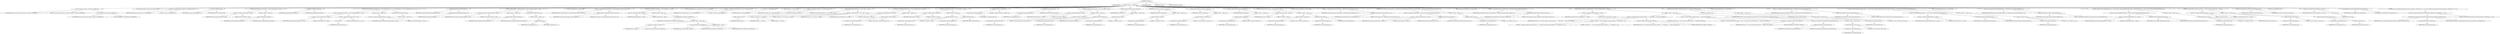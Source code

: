 digraph "execute" {  
"17" [label = <(METHOD,execute)<SUB>86</SUB>> ]
"6" [label = <(PARAM,this)<SUB>86</SUB>> ]
"18" [label = <(BLOCK,&lt;empty&gt;,&lt;empty&gt;)<SUB>86</SUB>> ]
"19" [label = <(log,log(&quot;Using jikes compiler&quot;, Project.MSG_VERBOSE))<SUB>87</SUB>> ]
"20" [label = <(IDENTIFIER,attributes,log(&quot;Using jikes compiler&quot;, Project.MSG_VERBOSE))<SUB>87</SUB>> ]
"21" [label = <(LITERAL,&quot;Using jikes compiler&quot;,log(&quot;Using jikes compiler&quot;, Project.MSG_VERBOSE))<SUB>87</SUB>> ]
"22" [label = <(&lt;operator&gt;.fieldAccess,Project.MSG_VERBOSE)<SUB>87</SUB>> ]
"23" [label = <(IDENTIFIER,Project,log(&quot;Using jikes compiler&quot;, Project.MSG_VERBOSE))<SUB>87</SUB>> ]
"24" [label = <(FIELD_IDENTIFIER,MSG_VERBOSE,MSG_VERBOSE)<SUB>87</SUB>> ]
"4" [label = <(LOCAL,Path classpath: org.apache.tools.ant.types.Path)> ]
"25" [label = <(&lt;operator&gt;.assignment,Path classpath = new Path(project))<SUB>89</SUB>> ]
"26" [label = <(IDENTIFIER,classpath,Path classpath = new Path(project))<SUB>89</SUB>> ]
"27" [label = <(&lt;operator&gt;.alloc,new Path(project))<SUB>89</SUB>> ]
"28" [label = <(&lt;init&gt;,new Path(project))<SUB>89</SUB>> ]
"3" [label = <(IDENTIFIER,classpath,new Path(project))<SUB>89</SUB>> ]
"29" [label = <(IDENTIFIER,project,new Path(project))<SUB>89</SUB>> ]
"30" [label = <(CONTROL_STRUCTURE,if (bootclasspath != null),if (bootclasspath != null))<SUB>93</SUB>> ]
"31" [label = <(&lt;operator&gt;.notEquals,bootclasspath != null)<SUB>93</SUB>> ]
"32" [label = <(IDENTIFIER,bootclasspath,bootclasspath != null)<SUB>93</SUB>> ]
"33" [label = <(LITERAL,null,bootclasspath != null)<SUB>93</SUB>> ]
"34" [label = <(BLOCK,&lt;empty&gt;,&lt;empty&gt;)<SUB>93</SUB>> ]
"35" [label = <(append,append(bootclasspath))<SUB>94</SUB>> ]
"36" [label = <(IDENTIFIER,classpath,append(bootclasspath))<SUB>94</SUB>> ]
"37" [label = <(IDENTIFIER,bootclasspath,append(bootclasspath))<SUB>94</SUB>> ]
"38" [label = <(addExtdirs,addExtdirs(extdirs))<SUB>99</SUB>> ]
"39" [label = <(IDENTIFIER,classpath,addExtdirs(extdirs))<SUB>99</SUB>> ]
"40" [label = <(IDENTIFIER,extdirs,addExtdirs(extdirs))<SUB>99</SUB>> ]
"41" [label = <(CONTROL_STRUCTURE,if (bootclasspath == null || bootclasspath.size() == 0),if (bootclasspath == null || bootclasspath.size() == 0))<SUB>101</SUB>> ]
"42" [label = <(&lt;operator&gt;.logicalOr,bootclasspath == null || bootclasspath.size() == 0)<SUB>101</SUB>> ]
"43" [label = <(&lt;operator&gt;.equals,bootclasspath == null)<SUB>101</SUB>> ]
"44" [label = <(IDENTIFIER,bootclasspath,bootclasspath == null)<SUB>101</SUB>> ]
"45" [label = <(LITERAL,null,bootclasspath == null)<SUB>101</SUB>> ]
"46" [label = <(&lt;operator&gt;.equals,bootclasspath.size() == 0)<SUB>101</SUB>> ]
"47" [label = <(size,size())<SUB>101</SUB>> ]
"48" [label = <(IDENTIFIER,bootclasspath,size())<SUB>101</SUB>> ]
"49" [label = <(LITERAL,0,bootclasspath.size() == 0)<SUB>101</SUB>> ]
"50" [label = <(BLOCK,&lt;empty&gt;,&lt;empty&gt;)<SUB>101</SUB>> ]
"51" [label = <(&lt;operator&gt;.assignment,includeJavaRuntime = true)<SUB>103</SUB>> ]
"52" [label = <(IDENTIFIER,includeJavaRuntime,includeJavaRuntime = true)<SUB>103</SUB>> ]
"53" [label = <(LITERAL,true,includeJavaRuntime = true)<SUB>103</SUB>> ]
"54" [label = <(CONTROL_STRUCTURE,else,else)<SUB>104</SUB>> ]
"55" [label = <(BLOCK,&lt;empty&gt;,&lt;empty&gt;)<SUB>104</SUB>> ]
"56" [label = <(append,append(getCompileClasspath()))<SUB>110</SUB>> ]
"57" [label = <(IDENTIFIER,classpath,append(getCompileClasspath()))<SUB>110</SUB>> ]
"58" [label = <(getCompileClasspath,getCompileClasspath())<SUB>110</SUB>> ]
"5" [label = <(IDENTIFIER,this,getCompileClasspath())<SUB>110</SUB>> ]
"59" [label = <(CONTROL_STRUCTURE,if (compileSourcepath != null),if (compileSourcepath != null))<SUB>114</SUB>> ]
"60" [label = <(&lt;operator&gt;.notEquals,compileSourcepath != null)<SUB>114</SUB>> ]
"61" [label = <(IDENTIFIER,compileSourcepath,compileSourcepath != null)<SUB>114</SUB>> ]
"62" [label = <(LITERAL,null,compileSourcepath != null)<SUB>114</SUB>> ]
"63" [label = <(BLOCK,&lt;empty&gt;,&lt;empty&gt;)<SUB>114</SUB>> ]
"64" [label = <(append,append(compileSourcepath))<SUB>115</SUB>> ]
"65" [label = <(IDENTIFIER,classpath,append(compileSourcepath))<SUB>115</SUB>> ]
"66" [label = <(IDENTIFIER,compileSourcepath,append(compileSourcepath))<SUB>115</SUB>> ]
"67" [label = <(CONTROL_STRUCTURE,else,else)<SUB>116</SUB>> ]
"68" [label = <(BLOCK,&lt;empty&gt;,&lt;empty&gt;)<SUB>116</SUB>> ]
"69" [label = <(append,append(src))<SUB>117</SUB>> ]
"70" [label = <(IDENTIFIER,classpath,append(src))<SUB>117</SUB>> ]
"71" [label = <(IDENTIFIER,src,append(src))<SUB>117</SUB>> ]
"72" [label = <(LOCAL,String jikesPath: java.lang.String)> ]
"73" [label = <(&lt;operator&gt;.assignment,String jikesPath = System.getProperty(&quot;jikes.class.path&quot;))<SUB>121</SUB>> ]
"74" [label = <(IDENTIFIER,jikesPath,String jikesPath = System.getProperty(&quot;jikes.class.path&quot;))<SUB>121</SUB>> ]
"75" [label = <(getProperty,System.getProperty(&quot;jikes.class.path&quot;))<SUB>121</SUB>> ]
"76" [label = <(IDENTIFIER,System,System.getProperty(&quot;jikes.class.path&quot;))<SUB>121</SUB>> ]
"77" [label = <(LITERAL,&quot;jikes.class.path&quot;,System.getProperty(&quot;jikes.class.path&quot;))<SUB>121</SUB>> ]
"78" [label = <(CONTROL_STRUCTURE,if (jikesPath != null),if (jikesPath != null))<SUB>122</SUB>> ]
"79" [label = <(&lt;operator&gt;.notEquals,jikesPath != null)<SUB>122</SUB>> ]
"80" [label = <(IDENTIFIER,jikesPath,jikesPath != null)<SUB>122</SUB>> ]
"81" [label = <(LITERAL,null,jikesPath != null)<SUB>122</SUB>> ]
"82" [label = <(BLOCK,&lt;empty&gt;,&lt;empty&gt;)<SUB>122</SUB>> ]
"83" [label = <(append,append(new Path(project, jikesPath)))<SUB>123</SUB>> ]
"84" [label = <(IDENTIFIER,classpath,append(new Path(project, jikesPath)))<SUB>123</SUB>> ]
"85" [label = <(BLOCK,&lt;empty&gt;,&lt;empty&gt;)<SUB>123</SUB>> ]
"86" [label = <(&lt;operator&gt;.assignment,&lt;empty&gt;)> ]
"87" [label = <(IDENTIFIER,$obj1,&lt;empty&gt;)> ]
"88" [label = <(&lt;operator&gt;.alloc,new Path(project, jikesPath))<SUB>123</SUB>> ]
"89" [label = <(&lt;init&gt;,new Path(project, jikesPath))<SUB>123</SUB>> ]
"90" [label = <(IDENTIFIER,$obj1,new Path(project, jikesPath))> ]
"91" [label = <(IDENTIFIER,project,new Path(project, jikesPath))<SUB>123</SUB>> ]
"92" [label = <(IDENTIFIER,jikesPath,new Path(project, jikesPath))<SUB>123</SUB>> ]
"93" [label = <(IDENTIFIER,$obj1,&lt;empty&gt;)> ]
"8" [label = <(LOCAL,Commandline cmd: org.apache.tools.ant.types.Commandline)> ]
"94" [label = <(&lt;operator&gt;.assignment,Commandline cmd = new Commandline())<SUB>126</SUB>> ]
"95" [label = <(IDENTIFIER,cmd,Commandline cmd = new Commandline())<SUB>126</SUB>> ]
"96" [label = <(&lt;operator&gt;.alloc,new Commandline())<SUB>126</SUB>> ]
"97" [label = <(&lt;init&gt;,new Commandline())<SUB>126</SUB>> ]
"7" [label = <(IDENTIFIER,cmd,new Commandline())<SUB>126</SUB>> ]
"98" [label = <(LOCAL,String exec: java.lang.String)> ]
"99" [label = <(&lt;operator&gt;.assignment,String exec = getExecutable())<SUB>127</SUB>> ]
"100" [label = <(IDENTIFIER,exec,String exec = getExecutable())<SUB>127</SUB>> ]
"101" [label = <(getExecutable,getExecutable())<SUB>127</SUB>> ]
"102" [label = <(getJavac,getJavac())<SUB>127</SUB>> ]
"9" [label = <(IDENTIFIER,this,getJavac())<SUB>127</SUB>> ]
"103" [label = <(setExecutable,setExecutable(exec == null ? &quot;jikes&quot; : exec))<SUB>128</SUB>> ]
"104" [label = <(IDENTIFIER,cmd,setExecutable(exec == null ? &quot;jikes&quot; : exec))<SUB>128</SUB>> ]
"105" [label = <(&lt;operator&gt;.conditional,exec == null ? &quot;jikes&quot; : exec)<SUB>128</SUB>> ]
"106" [label = <(&lt;operator&gt;.equals,exec == null)<SUB>128</SUB>> ]
"107" [label = <(IDENTIFIER,exec,exec == null)<SUB>128</SUB>> ]
"108" [label = <(LITERAL,null,exec == null)<SUB>128</SUB>> ]
"109" [label = <(LITERAL,&quot;jikes&quot;,exec == null ? &quot;jikes&quot; : exec)<SUB>128</SUB>> ]
"110" [label = <(IDENTIFIER,exec,exec == null ? &quot;jikes&quot; : exec)<SUB>128</SUB>> ]
"111" [label = <(CONTROL_STRUCTURE,if (deprecation == true),if (deprecation == true))<SUB>130</SUB>> ]
"112" [label = <(&lt;operator&gt;.equals,deprecation == true)<SUB>130</SUB>> ]
"113" [label = <(IDENTIFIER,deprecation,deprecation == true)<SUB>130</SUB>> ]
"114" [label = <(LITERAL,true,deprecation == true)<SUB>130</SUB>> ]
"115" [label = <(BLOCK,&lt;empty&gt;,&lt;empty&gt;)<SUB>130</SUB>> ]
"116" [label = <(setValue,setValue(&quot;-deprecation&quot;))<SUB>131</SUB>> ]
"117" [label = <(createArgument,createArgument())<SUB>131</SUB>> ]
"118" [label = <(IDENTIFIER,cmd,createArgument())<SUB>131</SUB>> ]
"119" [label = <(LITERAL,&quot;-deprecation&quot;,setValue(&quot;-deprecation&quot;))<SUB>131</SUB>> ]
"120" [label = <(CONTROL_STRUCTURE,if (destDir != null),if (destDir != null))<SUB>134</SUB>> ]
"121" [label = <(&lt;operator&gt;.notEquals,destDir != null)<SUB>134</SUB>> ]
"122" [label = <(IDENTIFIER,destDir,destDir != null)<SUB>134</SUB>> ]
"123" [label = <(LITERAL,null,destDir != null)<SUB>134</SUB>> ]
"124" [label = <(BLOCK,&lt;empty&gt;,&lt;empty&gt;)<SUB>134</SUB>> ]
"125" [label = <(setValue,setValue(&quot;-d&quot;))<SUB>135</SUB>> ]
"126" [label = <(createArgument,createArgument())<SUB>135</SUB>> ]
"127" [label = <(IDENTIFIER,cmd,createArgument())<SUB>135</SUB>> ]
"128" [label = <(LITERAL,&quot;-d&quot;,setValue(&quot;-d&quot;))<SUB>135</SUB>> ]
"129" [label = <(setFile,setFile(destDir))<SUB>136</SUB>> ]
"130" [label = <(createArgument,createArgument())<SUB>136</SUB>> ]
"131" [label = <(IDENTIFIER,cmd,createArgument())<SUB>136</SUB>> ]
"132" [label = <(IDENTIFIER,destDir,setFile(destDir))<SUB>136</SUB>> ]
"133" [label = <(setValue,setValue(&quot;-classpath&quot;))<SUB>139</SUB>> ]
"134" [label = <(createArgument,createArgument())<SUB>139</SUB>> ]
"135" [label = <(IDENTIFIER,cmd,createArgument())<SUB>139</SUB>> ]
"136" [label = <(LITERAL,&quot;-classpath&quot;,setValue(&quot;-classpath&quot;))<SUB>139</SUB>> ]
"137" [label = <(setPath,setPath(classpath))<SUB>140</SUB>> ]
"138" [label = <(createArgument,createArgument())<SUB>140</SUB>> ]
"139" [label = <(IDENTIFIER,cmd,createArgument())<SUB>140</SUB>> ]
"140" [label = <(IDENTIFIER,classpath,setPath(classpath))<SUB>140</SUB>> ]
"141" [label = <(CONTROL_STRUCTURE,if (encoding != null),if (encoding != null))<SUB>142</SUB>> ]
"142" [label = <(&lt;operator&gt;.notEquals,encoding != null)<SUB>142</SUB>> ]
"143" [label = <(IDENTIFIER,encoding,encoding != null)<SUB>142</SUB>> ]
"144" [label = <(LITERAL,null,encoding != null)<SUB>142</SUB>> ]
"145" [label = <(BLOCK,&lt;empty&gt;,&lt;empty&gt;)<SUB>142</SUB>> ]
"146" [label = <(setValue,setValue(&quot;-encoding&quot;))<SUB>143</SUB>> ]
"147" [label = <(createArgument,createArgument())<SUB>143</SUB>> ]
"148" [label = <(IDENTIFIER,cmd,createArgument())<SUB>143</SUB>> ]
"149" [label = <(LITERAL,&quot;-encoding&quot;,setValue(&quot;-encoding&quot;))<SUB>143</SUB>> ]
"150" [label = <(setValue,setValue(encoding))<SUB>144</SUB>> ]
"151" [label = <(createArgument,createArgument())<SUB>144</SUB>> ]
"152" [label = <(IDENTIFIER,cmd,createArgument())<SUB>144</SUB>> ]
"153" [label = <(IDENTIFIER,encoding,setValue(encoding))<SUB>144</SUB>> ]
"154" [label = <(CONTROL_STRUCTURE,if (debug),if (debug))<SUB>146</SUB>> ]
"155" [label = <(IDENTIFIER,debug,if (debug))<SUB>146</SUB>> ]
"156" [label = <(BLOCK,&lt;empty&gt;,&lt;empty&gt;)<SUB>146</SUB>> ]
"157" [label = <(setValue,setValue(&quot;-g&quot;))<SUB>147</SUB>> ]
"158" [label = <(createArgument,createArgument())<SUB>147</SUB>> ]
"159" [label = <(IDENTIFIER,cmd,createArgument())<SUB>147</SUB>> ]
"160" [label = <(LITERAL,&quot;-g&quot;,setValue(&quot;-g&quot;))<SUB>147</SUB>> ]
"161" [label = <(CONTROL_STRUCTURE,if (optimize),if (optimize))<SUB>149</SUB>> ]
"162" [label = <(IDENTIFIER,optimize,if (optimize))<SUB>149</SUB>> ]
"163" [label = <(BLOCK,&lt;empty&gt;,&lt;empty&gt;)<SUB>149</SUB>> ]
"164" [label = <(setValue,setValue(&quot;-O&quot;))<SUB>150</SUB>> ]
"165" [label = <(createArgument,createArgument())<SUB>150</SUB>> ]
"166" [label = <(IDENTIFIER,cmd,createArgument())<SUB>150</SUB>> ]
"167" [label = <(LITERAL,&quot;-O&quot;,setValue(&quot;-O&quot;))<SUB>150</SUB>> ]
"168" [label = <(CONTROL_STRUCTURE,if (verbose),if (verbose))<SUB>152</SUB>> ]
"169" [label = <(IDENTIFIER,verbose,if (verbose))<SUB>152</SUB>> ]
"170" [label = <(BLOCK,&lt;empty&gt;,&lt;empty&gt;)<SUB>152</SUB>> ]
"171" [label = <(setValue,setValue(&quot;-verbose&quot;))<SUB>153</SUB>> ]
"172" [label = <(createArgument,createArgument())<SUB>153</SUB>> ]
"173" [label = <(IDENTIFIER,cmd,createArgument())<SUB>153</SUB>> ]
"174" [label = <(LITERAL,&quot;-verbose&quot;,setValue(&quot;-verbose&quot;))<SUB>153</SUB>> ]
"175" [label = <(CONTROL_STRUCTURE,if (depend),if (depend))<SUB>155</SUB>> ]
"176" [label = <(IDENTIFIER,depend,if (depend))<SUB>155</SUB>> ]
"177" [label = <(BLOCK,&lt;empty&gt;,&lt;empty&gt;)<SUB>155</SUB>> ]
"178" [label = <(setValue,setValue(&quot;-depend&quot;))<SUB>156</SUB>> ]
"179" [label = <(createArgument,createArgument())<SUB>156</SUB>> ]
"180" [label = <(IDENTIFIER,cmd,createArgument())<SUB>156</SUB>> ]
"181" [label = <(LITERAL,&quot;-depend&quot;,setValue(&quot;-depend&quot;))<SUB>156</SUB>> ]
"182" [label = <(CONTROL_STRUCTURE,if (target != null),if (target != null))<SUB>159</SUB>> ]
"183" [label = <(&lt;operator&gt;.notEquals,target != null)<SUB>159</SUB>> ]
"184" [label = <(IDENTIFIER,target,target != null)<SUB>159</SUB>> ]
"185" [label = <(LITERAL,null,target != null)<SUB>159</SUB>> ]
"186" [label = <(BLOCK,&lt;empty&gt;,&lt;empty&gt;)<SUB>159</SUB>> ]
"187" [label = <(setValue,setValue(&quot;-target&quot;))<SUB>160</SUB>> ]
"188" [label = <(createArgument,createArgument())<SUB>160</SUB>> ]
"189" [label = <(IDENTIFIER,cmd,createArgument())<SUB>160</SUB>> ]
"190" [label = <(LITERAL,&quot;-target&quot;,setValue(&quot;-target&quot;))<SUB>160</SUB>> ]
"191" [label = <(setValue,setValue(target))<SUB>161</SUB>> ]
"192" [label = <(createArgument,createArgument())<SUB>161</SUB>> ]
"193" [label = <(IDENTIFIER,cmd,createArgument())<SUB>161</SUB>> ]
"194" [label = <(IDENTIFIER,target,setValue(target))<SUB>161</SUB>> ]
"195" [label = <(LOCAL,String emacsProperty: java.lang.String)> ]
"196" [label = <(&lt;operator&gt;.assignment,String emacsProperty = getProperty(&quot;build.compiler.emacs&quot;))<SUB>177</SUB>> ]
"197" [label = <(IDENTIFIER,emacsProperty,String emacsProperty = getProperty(&quot;build.compiler.emacs&quot;))<SUB>177</SUB>> ]
"198" [label = <(getProperty,getProperty(&quot;build.compiler.emacs&quot;))<SUB>177</SUB>> ]
"199" [label = <(IDENTIFIER,project,getProperty(&quot;build.compiler.emacs&quot;))<SUB>177</SUB>> ]
"200" [label = <(LITERAL,&quot;build.compiler.emacs&quot;,getProperty(&quot;build.compiler.emacs&quot;))<SUB>177</SUB>> ]
"201" [label = <(CONTROL_STRUCTURE,if (emacsProperty != null &amp;&amp; Project.toBoolean(emacsProperty)),if (emacsProperty != null &amp;&amp; Project.toBoolean(emacsProperty)))<SUB>178</SUB>> ]
"202" [label = <(&lt;operator&gt;.logicalAnd,emacsProperty != null &amp;&amp; Project.toBoolean(emacsProperty))<SUB>178</SUB>> ]
"203" [label = <(&lt;operator&gt;.notEquals,emacsProperty != null)<SUB>178</SUB>> ]
"204" [label = <(IDENTIFIER,emacsProperty,emacsProperty != null)<SUB>178</SUB>> ]
"205" [label = <(LITERAL,null,emacsProperty != null)<SUB>178</SUB>> ]
"206" [label = <(toBoolean,toBoolean(emacsProperty))<SUB>178</SUB>> ]
"207" [label = <(IDENTIFIER,Project,toBoolean(emacsProperty))<SUB>178</SUB>> ]
"208" [label = <(IDENTIFIER,emacsProperty,toBoolean(emacsProperty))<SUB>178</SUB>> ]
"209" [label = <(BLOCK,&lt;empty&gt;,&lt;empty&gt;)<SUB>178</SUB>> ]
"210" [label = <(setValue,setValue(&quot;+E&quot;))<SUB>179</SUB>> ]
"211" [label = <(createArgument,createArgument())<SUB>179</SUB>> ]
"212" [label = <(IDENTIFIER,cmd,createArgument())<SUB>179</SUB>> ]
"213" [label = <(LITERAL,&quot;+E&quot;,setValue(&quot;+E&quot;))<SUB>179</SUB>> ]
"214" [label = <(LOCAL,String warningsProperty: java.lang.String)> ]
"215" [label = <(&lt;operator&gt;.assignment,String warningsProperty = getProperty(&quot;build.compiler.warnings&quot;))<SUB>188</SUB>> ]
"216" [label = <(IDENTIFIER,warningsProperty,String warningsProperty = getProperty(&quot;build.compiler.warnings&quot;))<SUB>188</SUB>> ]
"217" [label = <(getProperty,getProperty(&quot;build.compiler.warnings&quot;))<SUB>189</SUB>> ]
"218" [label = <(IDENTIFIER,project,getProperty(&quot;build.compiler.warnings&quot;))<SUB>189</SUB>> ]
"219" [label = <(LITERAL,&quot;build.compiler.warnings&quot;,getProperty(&quot;build.compiler.warnings&quot;))<SUB>189</SUB>> ]
"220" [label = <(CONTROL_STRUCTURE,if (warningsProperty != null),if (warningsProperty != null))<SUB>190</SUB>> ]
"221" [label = <(&lt;operator&gt;.notEquals,warningsProperty != null)<SUB>190</SUB>> ]
"222" [label = <(IDENTIFIER,warningsProperty,warningsProperty != null)<SUB>190</SUB>> ]
"223" [label = <(LITERAL,null,warningsProperty != null)<SUB>190</SUB>> ]
"224" [label = <(BLOCK,&lt;empty&gt;,&lt;empty&gt;)<SUB>190</SUB>> ]
"225" [label = <(log,log(&quot;!! the build.compiler.warnings property is &quot; + &quot;deprecated. !!&quot;, Project.MSG_WARN))<SUB>191</SUB>> ]
"226" [label = <(IDENTIFIER,attributes,log(&quot;!! the build.compiler.warnings property is &quot; + &quot;deprecated. !!&quot;, Project.MSG_WARN))<SUB>191</SUB>> ]
"227" [label = <(&lt;operator&gt;.addition,&quot;!! the build.compiler.warnings property is &quot; + &quot;deprecated. !!&quot;)<SUB>191</SUB>> ]
"228" [label = <(LITERAL,&quot;!! the build.compiler.warnings property is &quot;,&quot;!! the build.compiler.warnings property is &quot; + &quot;deprecated. !!&quot;)<SUB>191</SUB>> ]
"229" [label = <(LITERAL,&quot;deprecated. !!&quot;,&quot;!! the build.compiler.warnings property is &quot; + &quot;deprecated. !!&quot;)<SUB>192</SUB>> ]
"230" [label = <(&lt;operator&gt;.fieldAccess,Project.MSG_WARN)<SUB>192</SUB>> ]
"231" [label = <(IDENTIFIER,Project,log(&quot;!! the build.compiler.warnings property is &quot; + &quot;deprecated. !!&quot;, Project.MSG_WARN))<SUB>192</SUB>> ]
"232" [label = <(FIELD_IDENTIFIER,MSG_WARN,MSG_WARN)<SUB>192</SUB>> ]
"233" [label = <(log,log(&quot;!! Use the nowarn attribute instead. !!&quot;, Project.MSG_WARN))<SUB>193</SUB>> ]
"234" [label = <(IDENTIFIER,attributes,log(&quot;!! Use the nowarn attribute instead. !!&quot;, Project.MSG_WARN))<SUB>193</SUB>> ]
"235" [label = <(LITERAL,&quot;!! Use the nowarn attribute instead. !!&quot;,log(&quot;!! Use the nowarn attribute instead. !!&quot;, Project.MSG_WARN))<SUB>193</SUB>> ]
"236" [label = <(&lt;operator&gt;.fieldAccess,Project.MSG_WARN)<SUB>194</SUB>> ]
"237" [label = <(IDENTIFIER,Project,log(&quot;!! Use the nowarn attribute instead. !!&quot;, Project.MSG_WARN))<SUB>194</SUB>> ]
"238" [label = <(FIELD_IDENTIFIER,MSG_WARN,MSG_WARN)<SUB>194</SUB>> ]
"239" [label = <(CONTROL_STRUCTURE,if (!Project.toBoolean(warningsProperty)),if (!Project.toBoolean(warningsProperty)))<SUB>195</SUB>> ]
"240" [label = <(&lt;operator&gt;.logicalNot,!Project.toBoolean(warningsProperty))<SUB>195</SUB>> ]
"241" [label = <(toBoolean,toBoolean(warningsProperty))<SUB>195</SUB>> ]
"242" [label = <(IDENTIFIER,Project,toBoolean(warningsProperty))<SUB>195</SUB>> ]
"243" [label = <(IDENTIFIER,warningsProperty,toBoolean(warningsProperty))<SUB>195</SUB>> ]
"244" [label = <(BLOCK,&lt;empty&gt;,&lt;empty&gt;)<SUB>195</SUB>> ]
"245" [label = <(setValue,setValue(&quot;-nowarn&quot;))<SUB>196</SUB>> ]
"246" [label = <(createArgument,createArgument())<SUB>196</SUB>> ]
"247" [label = <(IDENTIFIER,cmd,createArgument())<SUB>196</SUB>> ]
"248" [label = <(LITERAL,&quot;-nowarn&quot;,setValue(&quot;-nowarn&quot;))<SUB>196</SUB>> ]
"249" [label = <(CONTROL_STRUCTURE,if (attributes.getNowarn()),if (attributes.getNowarn()))<SUB>198</SUB>> ]
"250" [label = <(getNowarn,getNowarn())<SUB>198</SUB>> ]
"251" [label = <(IDENTIFIER,attributes,getNowarn())<SUB>198</SUB>> ]
"252" [label = <(BLOCK,&lt;empty&gt;,&lt;empty&gt;)<SUB>198</SUB>> ]
"253" [label = <(setValue,setValue(&quot;-nowarn&quot;))<SUB>205</SUB>> ]
"254" [label = <(createArgument,createArgument())<SUB>205</SUB>> ]
"255" [label = <(IDENTIFIER,cmd,createArgument())<SUB>205</SUB>> ]
"256" [label = <(LITERAL,&quot;-nowarn&quot;,setValue(&quot;-nowarn&quot;))<SUB>205</SUB>> ]
"257" [label = <(LOCAL,String pedanticProperty: java.lang.String)> ]
"258" [label = <(&lt;operator&gt;.assignment,String pedanticProperty = getProperty(&quot;build.compiler.pedantic&quot;))<SUB>211</SUB>> ]
"259" [label = <(IDENTIFIER,pedanticProperty,String pedanticProperty = getProperty(&quot;build.compiler.pedantic&quot;))<SUB>211</SUB>> ]
"260" [label = <(getProperty,getProperty(&quot;build.compiler.pedantic&quot;))<SUB>212</SUB>> ]
"261" [label = <(IDENTIFIER,project,getProperty(&quot;build.compiler.pedantic&quot;))<SUB>212</SUB>> ]
"262" [label = <(LITERAL,&quot;build.compiler.pedantic&quot;,getProperty(&quot;build.compiler.pedantic&quot;))<SUB>212</SUB>> ]
"263" [label = <(CONTROL_STRUCTURE,if (pedanticProperty != null &amp;&amp; Project.toBoolean(pedanticProperty)),if (pedanticProperty != null &amp;&amp; Project.toBoolean(pedanticProperty)))<SUB>213</SUB>> ]
"264" [label = <(&lt;operator&gt;.logicalAnd,pedanticProperty != null &amp;&amp; Project.toBoolean(pedanticProperty))<SUB>213</SUB>> ]
"265" [label = <(&lt;operator&gt;.notEquals,pedanticProperty != null)<SUB>213</SUB>> ]
"266" [label = <(IDENTIFIER,pedanticProperty,pedanticProperty != null)<SUB>213</SUB>> ]
"267" [label = <(LITERAL,null,pedanticProperty != null)<SUB>213</SUB>> ]
"268" [label = <(toBoolean,toBoolean(pedanticProperty))<SUB>213</SUB>> ]
"269" [label = <(IDENTIFIER,Project,toBoolean(pedanticProperty))<SUB>213</SUB>> ]
"270" [label = <(IDENTIFIER,pedanticProperty,toBoolean(pedanticProperty))<SUB>213</SUB>> ]
"271" [label = <(BLOCK,&lt;empty&gt;,&lt;empty&gt;)<SUB>213</SUB>> ]
"272" [label = <(setValue,setValue(&quot;+P&quot;))<SUB>214</SUB>> ]
"273" [label = <(createArgument,createArgument())<SUB>214</SUB>> ]
"274" [label = <(IDENTIFIER,cmd,createArgument())<SUB>214</SUB>> ]
"275" [label = <(LITERAL,&quot;+P&quot;,setValue(&quot;+P&quot;))<SUB>214</SUB>> ]
"276" [label = <(LOCAL,String fullDependProperty: java.lang.String)> ]
"277" [label = <(&lt;operator&gt;.assignment,String fullDependProperty = getProperty(&quot;build.compiler.fulldepend&quot;))<SUB>222</SUB>> ]
"278" [label = <(IDENTIFIER,fullDependProperty,String fullDependProperty = getProperty(&quot;build.compiler.fulldepend&quot;))<SUB>222</SUB>> ]
"279" [label = <(getProperty,getProperty(&quot;build.compiler.fulldepend&quot;))<SUB>223</SUB>> ]
"280" [label = <(IDENTIFIER,project,getProperty(&quot;build.compiler.fulldepend&quot;))<SUB>223</SUB>> ]
"281" [label = <(LITERAL,&quot;build.compiler.fulldepend&quot;,getProperty(&quot;build.compiler.fulldepend&quot;))<SUB>223</SUB>> ]
"282" [label = <(CONTROL_STRUCTURE,if (fullDependProperty != null &amp;&amp; Project.toBoolean(fullDependProperty)),if (fullDependProperty != null &amp;&amp; Project.toBoolean(fullDependProperty)))<SUB>224</SUB>> ]
"283" [label = <(&lt;operator&gt;.logicalAnd,fullDependProperty != null &amp;&amp; Project.toBoolean(fullDependProperty))<SUB>224</SUB>> ]
"284" [label = <(&lt;operator&gt;.notEquals,fullDependProperty != null)<SUB>224</SUB>> ]
"285" [label = <(IDENTIFIER,fullDependProperty,fullDependProperty != null)<SUB>224</SUB>> ]
"286" [label = <(LITERAL,null,fullDependProperty != null)<SUB>224</SUB>> ]
"287" [label = <(toBoolean,toBoolean(fullDependProperty))<SUB>225</SUB>> ]
"288" [label = <(IDENTIFIER,Project,toBoolean(fullDependProperty))<SUB>225</SUB>> ]
"289" [label = <(IDENTIFIER,fullDependProperty,toBoolean(fullDependProperty))<SUB>225</SUB>> ]
"290" [label = <(BLOCK,&lt;empty&gt;,&lt;empty&gt;)<SUB>225</SUB>> ]
"291" [label = <(setValue,setValue(&quot;+F&quot;))<SUB>226</SUB>> ]
"292" [label = <(createArgument,createArgument())<SUB>226</SUB>> ]
"293" [label = <(IDENTIFIER,cmd,createArgument())<SUB>226</SUB>> ]
"294" [label = <(LITERAL,&quot;+F&quot;,setValue(&quot;+F&quot;))<SUB>226</SUB>> ]
"295" [label = <(CONTROL_STRUCTURE,if (attributes.getSource() != null),if (attributes.getSource() != null))<SUB>229</SUB>> ]
"296" [label = <(&lt;operator&gt;.notEquals,attributes.getSource() != null)<SUB>229</SUB>> ]
"297" [label = <(getSource,getSource())<SUB>229</SUB>> ]
"298" [label = <(IDENTIFIER,attributes,getSource())<SUB>229</SUB>> ]
"299" [label = <(LITERAL,null,attributes.getSource() != null)<SUB>229</SUB>> ]
"300" [label = <(BLOCK,&lt;empty&gt;,&lt;empty&gt;)<SUB>229</SUB>> ]
"301" [label = <(setValue,setValue(&quot;-source&quot;))<SUB>230</SUB>> ]
"302" [label = <(createArgument,createArgument())<SUB>230</SUB>> ]
"303" [label = <(IDENTIFIER,cmd,createArgument())<SUB>230</SUB>> ]
"304" [label = <(LITERAL,&quot;-source&quot;,setValue(&quot;-source&quot;))<SUB>230</SUB>> ]
"305" [label = <(setValue,setValue(attributes.getSource()))<SUB>231</SUB>> ]
"306" [label = <(createArgument,createArgument())<SUB>231</SUB>> ]
"307" [label = <(IDENTIFIER,cmd,createArgument())<SUB>231</SUB>> ]
"308" [label = <(getSource,getSource())<SUB>231</SUB>> ]
"309" [label = <(IDENTIFIER,attributes,getSource())<SUB>231</SUB>> ]
"310" [label = <(addCurrentCompilerArgs,addCurrentCompilerArgs(cmd))<SUB>234</SUB>> ]
"10" [label = <(IDENTIFIER,this,addCurrentCompilerArgs(cmd))<SUB>234</SUB>> ]
"311" [label = <(IDENTIFIER,cmd,addCurrentCompilerArgs(cmd))<SUB>234</SUB>> ]
"312" [label = <(LOCAL,int firstFileName: int)> ]
"313" [label = <(&lt;operator&gt;.assignment,int firstFileName = size())<SUB>236</SUB>> ]
"314" [label = <(IDENTIFIER,firstFileName,int firstFileName = size())<SUB>236</SUB>> ]
"315" [label = <(size,size())<SUB>236</SUB>> ]
"316" [label = <(IDENTIFIER,cmd,size())<SUB>236</SUB>> ]
"317" [label = <(logAndAddFilesToCompile,logAndAddFilesToCompile(cmd))<SUB>237</SUB>> ]
"11" [label = <(IDENTIFIER,this,logAndAddFilesToCompile(cmd))<SUB>237</SUB>> ]
"318" [label = <(IDENTIFIER,cmd,logAndAddFilesToCompile(cmd))<SUB>237</SUB>> ]
"319" [label = <(RETURN,return executeExternalCompile(cmd.getCommandline(), firstFileName) == 0;,return executeExternalCompile(cmd.getCommandline(), firstFileName) == 0;)<SUB>239</SUB>> ]
"320" [label = <(&lt;operator&gt;.equals,executeExternalCompile(cmd.getCommandline(), firstFileName) == 0)<SUB>240</SUB>> ]
"321" [label = <(executeExternalCompile,executeExternalCompile(cmd.getCommandline(), firstFileName))<SUB>240</SUB>> ]
"12" [label = <(IDENTIFIER,this,executeExternalCompile(cmd.getCommandline(), firstFileName))<SUB>240</SUB>> ]
"322" [label = <(getCommandline,getCommandline())<SUB>240</SUB>> ]
"323" [label = <(IDENTIFIER,cmd,getCommandline())<SUB>240</SUB>> ]
"324" [label = <(IDENTIFIER,firstFileName,executeExternalCompile(cmd.getCommandline(), firstFileName))<SUB>240</SUB>> ]
"325" [label = <(LITERAL,0,executeExternalCompile(cmd.getCommandline(), firstFileName) == 0)<SUB>240</SUB>> ]
"326" [label = <(MODIFIER,PUBLIC)> ]
"327" [label = <(MODIFIER,VIRTUAL)> ]
"328" [label = <(METHOD_RETURN,boolean)<SUB>86</SUB>> ]
  "17" -> "6" 
  "17" -> "18" 
  "17" -> "326" 
  "17" -> "327" 
  "17" -> "328" 
  "18" -> "19" 
  "18" -> "4" 
  "18" -> "25" 
  "18" -> "28" 
  "18" -> "30" 
  "18" -> "38" 
  "18" -> "41" 
  "18" -> "56" 
  "18" -> "59" 
  "18" -> "72" 
  "18" -> "73" 
  "18" -> "78" 
  "18" -> "8" 
  "18" -> "94" 
  "18" -> "97" 
  "18" -> "98" 
  "18" -> "99" 
  "18" -> "103" 
  "18" -> "111" 
  "18" -> "120" 
  "18" -> "133" 
  "18" -> "137" 
  "18" -> "141" 
  "18" -> "154" 
  "18" -> "161" 
  "18" -> "168" 
  "18" -> "175" 
  "18" -> "182" 
  "18" -> "195" 
  "18" -> "196" 
  "18" -> "201" 
  "18" -> "214" 
  "18" -> "215" 
  "18" -> "220" 
  "18" -> "249" 
  "18" -> "257" 
  "18" -> "258" 
  "18" -> "263" 
  "18" -> "276" 
  "18" -> "277" 
  "18" -> "282" 
  "18" -> "295" 
  "18" -> "310" 
  "18" -> "312" 
  "18" -> "313" 
  "18" -> "317" 
  "18" -> "319" 
  "19" -> "20" 
  "19" -> "21" 
  "19" -> "22" 
  "22" -> "23" 
  "22" -> "24" 
  "25" -> "26" 
  "25" -> "27" 
  "28" -> "3" 
  "28" -> "29" 
  "30" -> "31" 
  "30" -> "34" 
  "31" -> "32" 
  "31" -> "33" 
  "34" -> "35" 
  "35" -> "36" 
  "35" -> "37" 
  "38" -> "39" 
  "38" -> "40" 
  "41" -> "42" 
  "41" -> "50" 
  "41" -> "54" 
  "42" -> "43" 
  "42" -> "46" 
  "43" -> "44" 
  "43" -> "45" 
  "46" -> "47" 
  "46" -> "49" 
  "47" -> "48" 
  "50" -> "51" 
  "51" -> "52" 
  "51" -> "53" 
  "54" -> "55" 
  "56" -> "57" 
  "56" -> "58" 
  "58" -> "5" 
  "59" -> "60" 
  "59" -> "63" 
  "59" -> "67" 
  "60" -> "61" 
  "60" -> "62" 
  "63" -> "64" 
  "64" -> "65" 
  "64" -> "66" 
  "67" -> "68" 
  "68" -> "69" 
  "69" -> "70" 
  "69" -> "71" 
  "73" -> "74" 
  "73" -> "75" 
  "75" -> "76" 
  "75" -> "77" 
  "78" -> "79" 
  "78" -> "82" 
  "79" -> "80" 
  "79" -> "81" 
  "82" -> "83" 
  "83" -> "84" 
  "83" -> "85" 
  "85" -> "86" 
  "85" -> "89" 
  "85" -> "93" 
  "86" -> "87" 
  "86" -> "88" 
  "89" -> "90" 
  "89" -> "91" 
  "89" -> "92" 
  "94" -> "95" 
  "94" -> "96" 
  "97" -> "7" 
  "99" -> "100" 
  "99" -> "101" 
  "101" -> "102" 
  "102" -> "9" 
  "103" -> "104" 
  "103" -> "105" 
  "105" -> "106" 
  "105" -> "109" 
  "105" -> "110" 
  "106" -> "107" 
  "106" -> "108" 
  "111" -> "112" 
  "111" -> "115" 
  "112" -> "113" 
  "112" -> "114" 
  "115" -> "116" 
  "116" -> "117" 
  "116" -> "119" 
  "117" -> "118" 
  "120" -> "121" 
  "120" -> "124" 
  "121" -> "122" 
  "121" -> "123" 
  "124" -> "125" 
  "124" -> "129" 
  "125" -> "126" 
  "125" -> "128" 
  "126" -> "127" 
  "129" -> "130" 
  "129" -> "132" 
  "130" -> "131" 
  "133" -> "134" 
  "133" -> "136" 
  "134" -> "135" 
  "137" -> "138" 
  "137" -> "140" 
  "138" -> "139" 
  "141" -> "142" 
  "141" -> "145" 
  "142" -> "143" 
  "142" -> "144" 
  "145" -> "146" 
  "145" -> "150" 
  "146" -> "147" 
  "146" -> "149" 
  "147" -> "148" 
  "150" -> "151" 
  "150" -> "153" 
  "151" -> "152" 
  "154" -> "155" 
  "154" -> "156" 
  "156" -> "157" 
  "157" -> "158" 
  "157" -> "160" 
  "158" -> "159" 
  "161" -> "162" 
  "161" -> "163" 
  "163" -> "164" 
  "164" -> "165" 
  "164" -> "167" 
  "165" -> "166" 
  "168" -> "169" 
  "168" -> "170" 
  "170" -> "171" 
  "171" -> "172" 
  "171" -> "174" 
  "172" -> "173" 
  "175" -> "176" 
  "175" -> "177" 
  "177" -> "178" 
  "178" -> "179" 
  "178" -> "181" 
  "179" -> "180" 
  "182" -> "183" 
  "182" -> "186" 
  "183" -> "184" 
  "183" -> "185" 
  "186" -> "187" 
  "186" -> "191" 
  "187" -> "188" 
  "187" -> "190" 
  "188" -> "189" 
  "191" -> "192" 
  "191" -> "194" 
  "192" -> "193" 
  "196" -> "197" 
  "196" -> "198" 
  "198" -> "199" 
  "198" -> "200" 
  "201" -> "202" 
  "201" -> "209" 
  "202" -> "203" 
  "202" -> "206" 
  "203" -> "204" 
  "203" -> "205" 
  "206" -> "207" 
  "206" -> "208" 
  "209" -> "210" 
  "210" -> "211" 
  "210" -> "213" 
  "211" -> "212" 
  "215" -> "216" 
  "215" -> "217" 
  "217" -> "218" 
  "217" -> "219" 
  "220" -> "221" 
  "220" -> "224" 
  "221" -> "222" 
  "221" -> "223" 
  "224" -> "225" 
  "224" -> "233" 
  "224" -> "239" 
  "225" -> "226" 
  "225" -> "227" 
  "225" -> "230" 
  "227" -> "228" 
  "227" -> "229" 
  "230" -> "231" 
  "230" -> "232" 
  "233" -> "234" 
  "233" -> "235" 
  "233" -> "236" 
  "236" -> "237" 
  "236" -> "238" 
  "239" -> "240" 
  "239" -> "244" 
  "240" -> "241" 
  "241" -> "242" 
  "241" -> "243" 
  "244" -> "245" 
  "245" -> "246" 
  "245" -> "248" 
  "246" -> "247" 
  "249" -> "250" 
  "249" -> "252" 
  "250" -> "251" 
  "252" -> "253" 
  "253" -> "254" 
  "253" -> "256" 
  "254" -> "255" 
  "258" -> "259" 
  "258" -> "260" 
  "260" -> "261" 
  "260" -> "262" 
  "263" -> "264" 
  "263" -> "271" 
  "264" -> "265" 
  "264" -> "268" 
  "265" -> "266" 
  "265" -> "267" 
  "268" -> "269" 
  "268" -> "270" 
  "271" -> "272" 
  "272" -> "273" 
  "272" -> "275" 
  "273" -> "274" 
  "277" -> "278" 
  "277" -> "279" 
  "279" -> "280" 
  "279" -> "281" 
  "282" -> "283" 
  "282" -> "290" 
  "283" -> "284" 
  "283" -> "287" 
  "284" -> "285" 
  "284" -> "286" 
  "287" -> "288" 
  "287" -> "289" 
  "290" -> "291" 
  "291" -> "292" 
  "291" -> "294" 
  "292" -> "293" 
  "295" -> "296" 
  "295" -> "300" 
  "296" -> "297" 
  "296" -> "299" 
  "297" -> "298" 
  "300" -> "301" 
  "300" -> "305" 
  "301" -> "302" 
  "301" -> "304" 
  "302" -> "303" 
  "305" -> "306" 
  "305" -> "308" 
  "306" -> "307" 
  "308" -> "309" 
  "310" -> "10" 
  "310" -> "311" 
  "313" -> "314" 
  "313" -> "315" 
  "315" -> "316" 
  "317" -> "11" 
  "317" -> "318" 
  "319" -> "320" 
  "320" -> "321" 
  "320" -> "325" 
  "321" -> "12" 
  "321" -> "322" 
  "321" -> "324" 
  "322" -> "323" 
}

